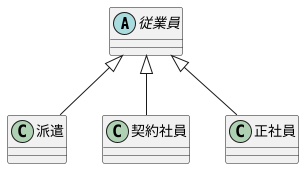 @startuml 図3-1
    abstract class 従業員
        従業員 <|-- 派遣 
        従業員 <|-- 契約社員 
        従業員 <|-- 正社員 
        class 派遣
        class 契約社員
        class 正社員

@enduml